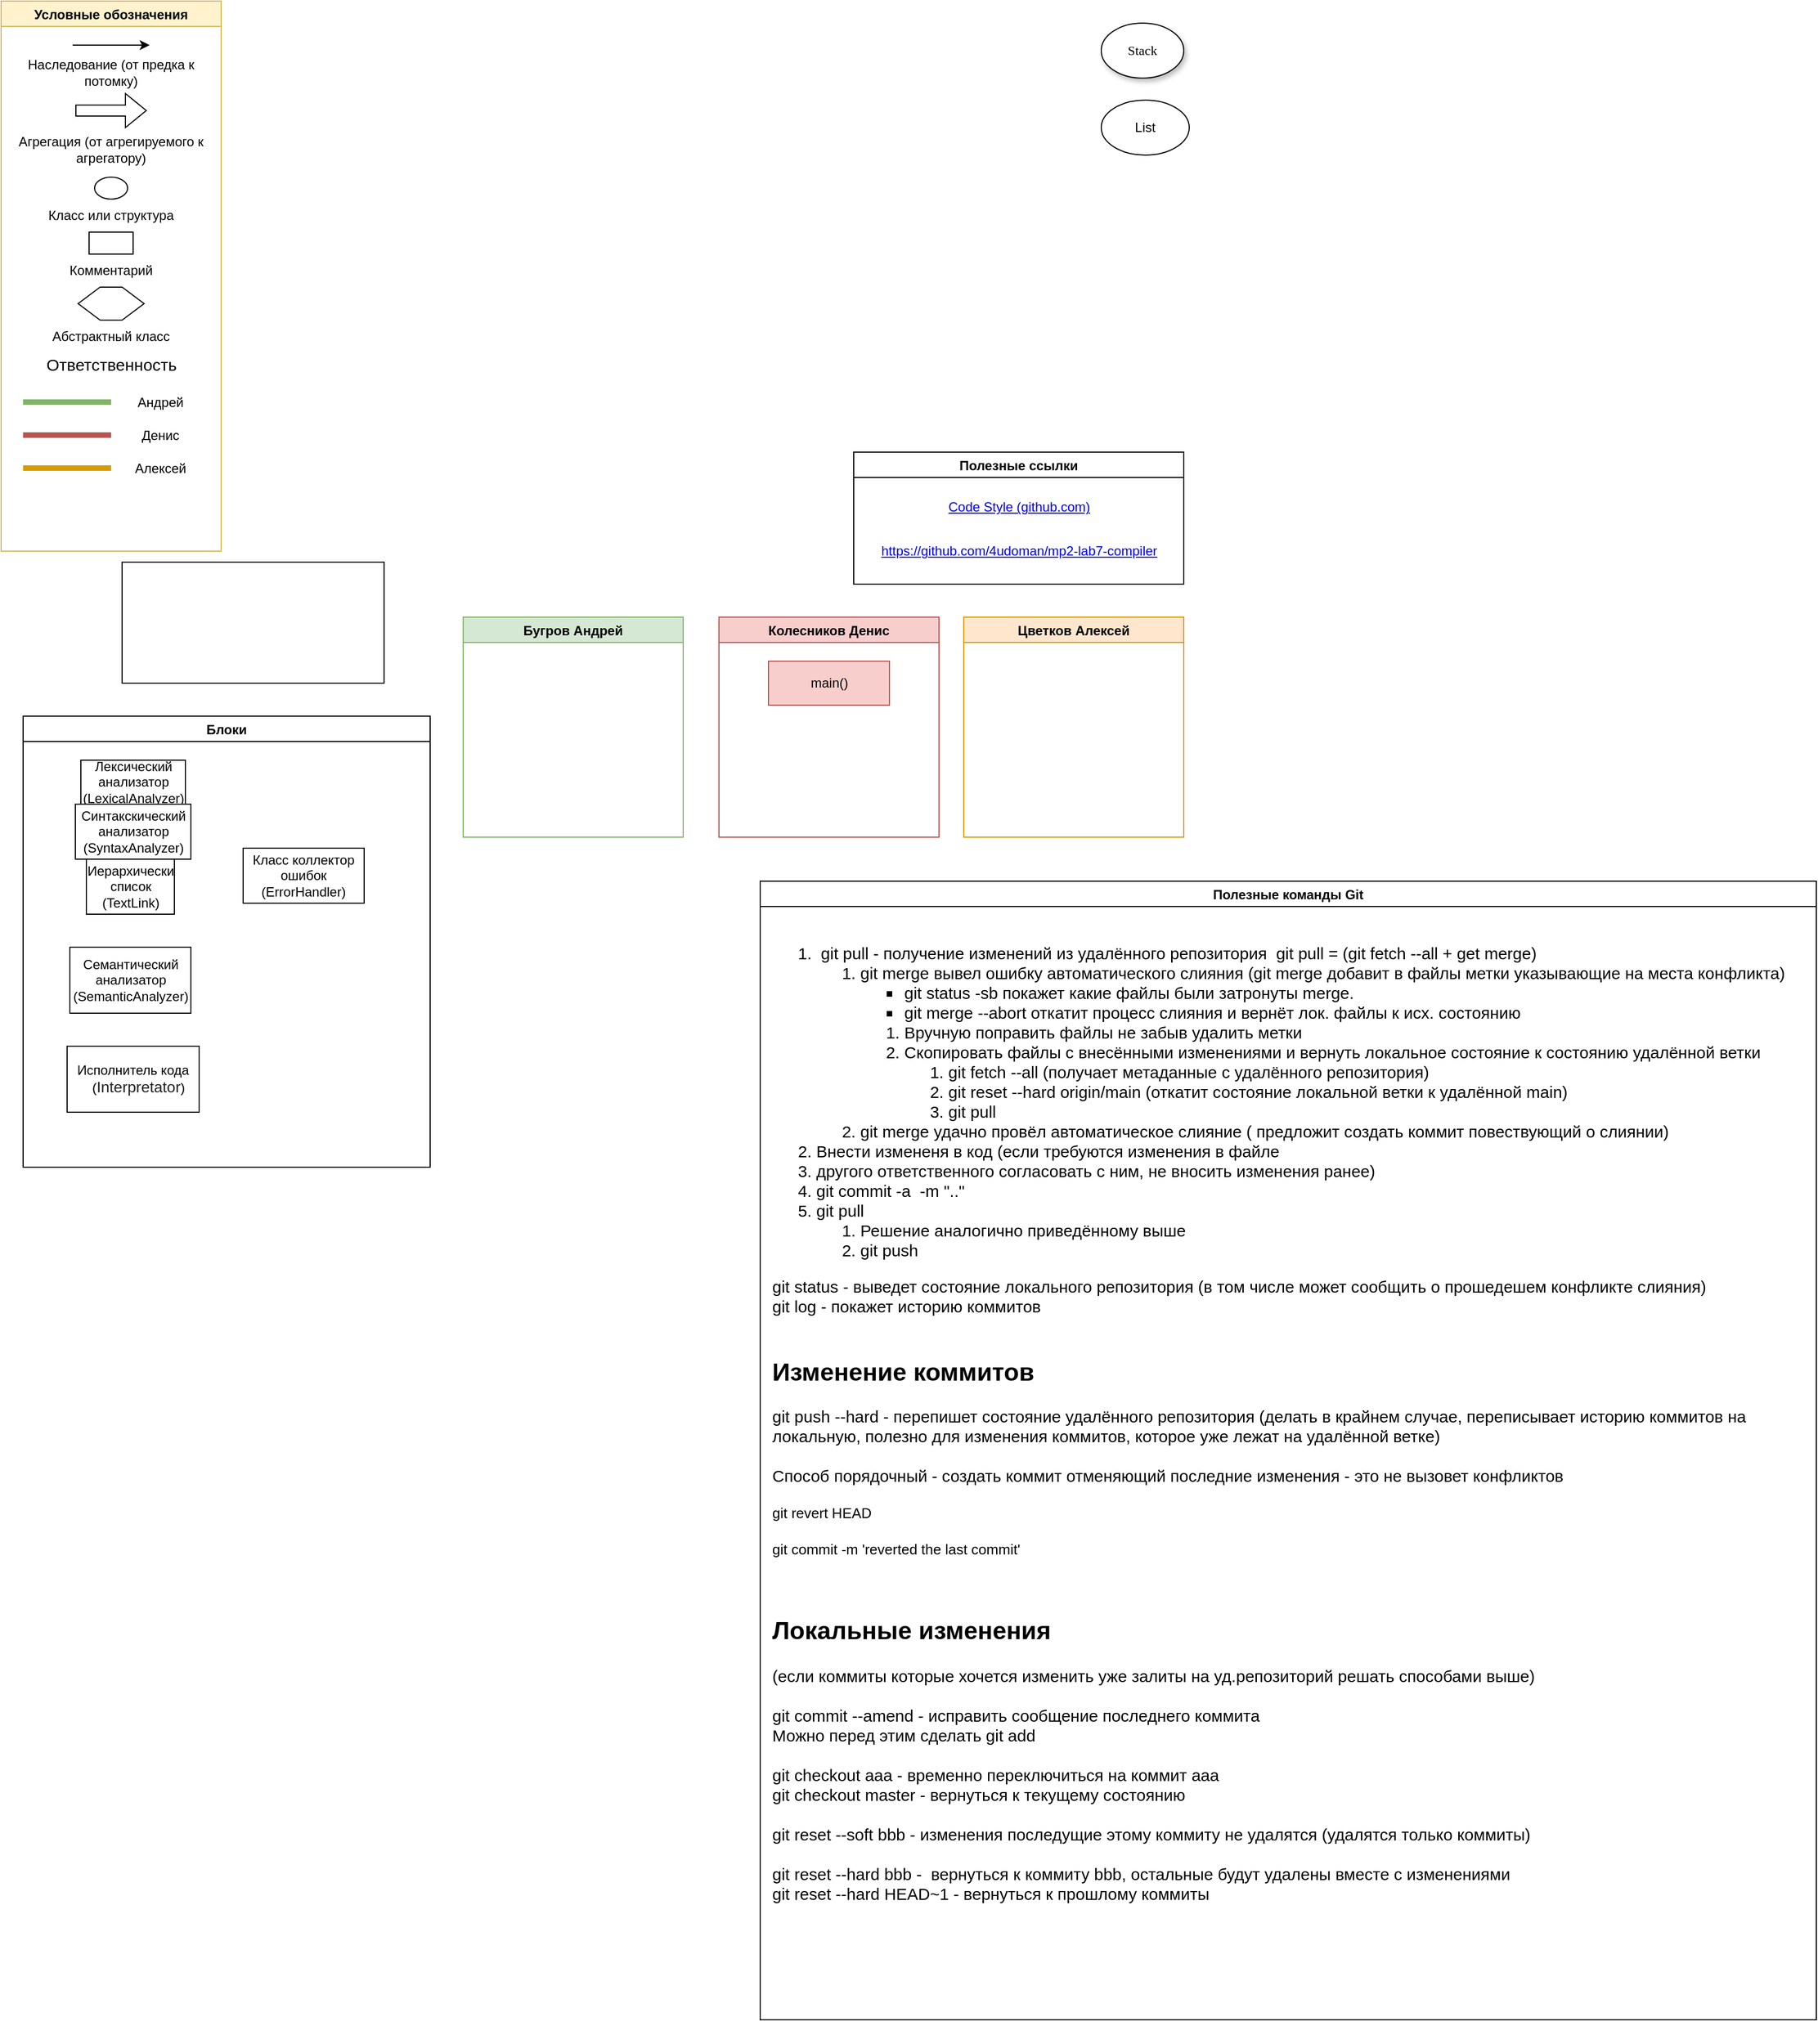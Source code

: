 <mxfile version="17.4.6" type="github">
  <diagram name="Page-1" id="42789a77-a242-8287-6e28-9cd8cfd52e62">
    <mxGraphModel dx="1422" dy="763" grid="1" gridSize="10" guides="1" tooltips="1" connect="1" arrows="1" fold="1" page="1" pageScale="1" pageWidth="1920" pageHeight="1200" background="none" math="0" shadow="0">
      <root>
        <mxCell id="0" />
        <mxCell id="1" parent="0" />
        <mxCell id="1ea317790d2ca983-3" value="Stack" style="ellipse;whiteSpace=wrap;html=1;rounded=0;shadow=1;comic=0;labelBackgroundColor=none;strokeWidth=1;fontFamily=Verdana;fontSize=12;align=center;" parent="1" vertex="1">
          <mxGeometry x="1000" y="20" width="75" height="50" as="geometry" />
        </mxCell>
        <mxCell id="iuW7hz9HEa-le5su57v6-1" value="Условные обозначения" style="swimlane;fillColor=#fff2cc;strokeColor=#d6b656;" parent="1" vertex="1">
          <mxGeometry width="200" height="500" as="geometry" />
        </mxCell>
        <mxCell id="iuW7hz9HEa-le5su57v6-2" value="" style="endArrow=classic;html=1;rounded=0;" parent="iuW7hz9HEa-le5su57v6-1" edge="1">
          <mxGeometry width="50" height="50" relative="1" as="geometry">
            <mxPoint x="65" y="40" as="sourcePoint" />
            <mxPoint x="135" y="40" as="targetPoint" />
          </mxGeometry>
        </mxCell>
        <mxCell id="iuW7hz9HEa-le5su57v6-3" value="Наследование (от предка к потомку)" style="text;html=1;strokeColor=none;fillColor=none;align=center;verticalAlign=middle;whiteSpace=wrap;rounded=0;" parent="iuW7hz9HEa-le5su57v6-1" vertex="1">
          <mxGeometry y="50" width="200" height="30" as="geometry" />
        </mxCell>
        <mxCell id="iuW7hz9HEa-le5su57v6-4" value="" style="shape=flexArrow;endArrow=classic;html=1;rounded=0;" parent="iuW7hz9HEa-le5su57v6-1" edge="1">
          <mxGeometry width="50" height="50" relative="1" as="geometry">
            <mxPoint x="67.5" y="99.5" as="sourcePoint" />
            <mxPoint x="132.5" y="99.5" as="targetPoint" />
          </mxGeometry>
        </mxCell>
        <mxCell id="iuW7hz9HEa-le5su57v6-5" value="Агрегация (от агрегируемого к агрегатору)" style="text;html=1;strokeColor=none;fillColor=none;align=center;verticalAlign=middle;whiteSpace=wrap;rounded=0;" parent="iuW7hz9HEa-le5su57v6-1" vertex="1">
          <mxGeometry y="120" width="200" height="30" as="geometry" />
        </mxCell>
        <mxCell id="iuW7hz9HEa-le5su57v6-6" value="" style="ellipse;whiteSpace=wrap;html=1;" parent="iuW7hz9HEa-le5su57v6-1" vertex="1">
          <mxGeometry x="85" y="160" width="30" height="20" as="geometry" />
        </mxCell>
        <mxCell id="iuW7hz9HEa-le5su57v6-7" value="Класс или структура" style="text;html=1;strokeColor=none;fillColor=none;align=center;verticalAlign=middle;whiteSpace=wrap;rounded=0;" parent="iuW7hz9HEa-le5su57v6-1" vertex="1">
          <mxGeometry x="40" y="180" width="120" height="30" as="geometry" />
        </mxCell>
        <mxCell id="iuW7hz9HEa-le5su57v6-10" value="" style="rounded=0;whiteSpace=wrap;html=1;" parent="iuW7hz9HEa-le5su57v6-1" vertex="1">
          <mxGeometry x="80" y="210" width="40" height="20" as="geometry" />
        </mxCell>
        <mxCell id="iuW7hz9HEa-le5su57v6-11" value="Комментарий" style="text;html=1;strokeColor=none;fillColor=none;align=center;verticalAlign=middle;whiteSpace=wrap;rounded=0;" parent="iuW7hz9HEa-le5su57v6-1" vertex="1">
          <mxGeometry x="70" y="230" width="60" height="30" as="geometry" />
        </mxCell>
        <mxCell id="iuW7hz9HEa-le5su57v6-13" value="" style="shape=hexagon;perimeter=hexagonPerimeter2;whiteSpace=wrap;html=1;fixedSize=1;" parent="iuW7hz9HEa-le5su57v6-1" vertex="1">
          <mxGeometry x="70" y="260" width="60" height="30" as="geometry" />
        </mxCell>
        <mxCell id="iuW7hz9HEa-le5su57v6-14" value="Абстрактный класс" style="text;html=1;strokeColor=none;fillColor=none;align=center;verticalAlign=middle;whiteSpace=wrap;rounded=0;" parent="iuW7hz9HEa-le5su57v6-1" vertex="1">
          <mxGeometry x="45" y="290" width="110" height="30" as="geometry" />
        </mxCell>
        <mxCell id="-pM-HTgVDpuhf9tNbvXT-4" value="" style="endArrow=none;html=1;rounded=0;fillColor=#d5e8d4;strokeColor=#82b366;strokeWidth=5;" parent="iuW7hz9HEa-le5su57v6-1" edge="1">
          <mxGeometry width="50" height="50" relative="1" as="geometry">
            <mxPoint x="20" y="364.5" as="sourcePoint" />
            <mxPoint x="100" y="364.5" as="targetPoint" />
          </mxGeometry>
        </mxCell>
        <mxCell id="-pM-HTgVDpuhf9tNbvXT-5" value="Ответственность" style="text;html=1;resizable=0;autosize=1;align=center;verticalAlign=middle;points=[];fillColor=none;strokeColor=none;rounded=0;fontSize=15;" parent="iuW7hz9HEa-le5su57v6-1" vertex="1">
          <mxGeometry x="35" y="320" width="130" height="20" as="geometry" />
        </mxCell>
        <mxCell id="-pM-HTgVDpuhf9tNbvXT-6" value="" style="endArrow=none;html=1;rounded=0;fillColor=#f8cecc;strokeColor=#b85450;strokeWidth=5;" parent="iuW7hz9HEa-le5su57v6-1" edge="1">
          <mxGeometry width="50" height="50" relative="1" as="geometry">
            <mxPoint x="20" y="394.5" as="sourcePoint" />
            <mxPoint x="100" y="394.5" as="targetPoint" />
          </mxGeometry>
        </mxCell>
        <mxCell id="-pM-HTgVDpuhf9tNbvXT-7" value="" style="endArrow=none;html=1;rounded=0;fillColor=#ffe6cc;strokeColor=#d79b00;strokeWidth=5;" parent="iuW7hz9HEa-le5su57v6-1" edge="1">
          <mxGeometry width="50" height="50" relative="1" as="geometry">
            <mxPoint x="20" y="424.5" as="sourcePoint" />
            <mxPoint x="100" y="424.5" as="targetPoint" />
          </mxGeometry>
        </mxCell>
        <mxCell id="-pM-HTgVDpuhf9tNbvXT-8" value="Андрей" style="text;html=1;strokeColor=none;fillColor=none;align=center;verticalAlign=middle;whiteSpace=wrap;rounded=0;" parent="iuW7hz9HEa-le5su57v6-1" vertex="1">
          <mxGeometry x="115" y="350" width="60" height="30" as="geometry" />
        </mxCell>
        <mxCell id="-pM-HTgVDpuhf9tNbvXT-9" value="Денис" style="text;html=1;strokeColor=none;fillColor=none;align=center;verticalAlign=middle;whiteSpace=wrap;rounded=0;" parent="iuW7hz9HEa-le5su57v6-1" vertex="1">
          <mxGeometry x="115" y="380" width="60" height="30" as="geometry" />
        </mxCell>
        <mxCell id="-pM-HTgVDpuhf9tNbvXT-10" value="Алексей" style="text;html=1;strokeColor=none;fillColor=none;align=center;verticalAlign=middle;whiteSpace=wrap;rounded=0;" parent="iuW7hz9HEa-le5su57v6-1" vertex="1">
          <mxGeometry x="115" y="410" width="60" height="30" as="geometry" />
        </mxCell>
        <mxCell id="pSLm4igQXvGaD_Qqo5TO-2" value="" style="rounded=0;whiteSpace=wrap;html=1;" parent="1" vertex="1">
          <mxGeometry x="109.99" y="510" width="238.13" height="110" as="geometry" />
        </mxCell>
        <mxCell id="lb1J8IbFt9z_0kmrgKfr-1" value="Полезные ссылки" style="swimlane;" parent="1" vertex="1">
          <mxGeometry x="775" y="410" width="300" height="120" as="geometry" />
        </mxCell>
        <mxCell id="lb1J8IbFt9z_0kmrgKfr-4" value="&lt;a href=&quot;https://gist.github.com/ParkerProbe/62390cf65179a78cba430d15e39f2079&quot;&gt;Code Style (github.com)&lt;/a&gt;" style="text;html=1;align=center;verticalAlign=middle;resizable=0;points=[];autosize=1;strokeColor=none;fillColor=none;" parent="lb1J8IbFt9z_0kmrgKfr-1" vertex="1">
          <mxGeometry x="80" y="40" width="140" height="20" as="geometry" />
        </mxCell>
        <mxCell id="lb1J8IbFt9z_0kmrgKfr-5" value="&lt;a href=&quot;https://github.com/4udoman/mp2-lab7-compiler&quot;&gt;https://github.com/4udoman/mp2-lab7-compiler&lt;/a&gt;" style="text;html=1;align=center;verticalAlign=middle;resizable=0;points=[];autosize=1;strokeColor=none;fillColor=none;" parent="lb1J8IbFt9z_0kmrgKfr-1" vertex="1">
          <mxGeometry x="15" y="80" width="270" height="20" as="geometry" />
        </mxCell>
        <mxCell id="lb1J8IbFt9z_0kmrgKfr-31" value="Бугров Андрей" style="swimlane;fillColor=#d5e8d4;strokeColor=#82b366;" parent="1" vertex="1">
          <mxGeometry x="420" y="560" width="200" height="200" as="geometry" />
        </mxCell>
        <mxCell id="lb1J8IbFt9z_0kmrgKfr-49" value="Колесников Денис" style="swimlane;fillColor=#f8cecc;strokeColor=#b85450;" parent="1" vertex="1">
          <mxGeometry x="652.5" y="560" width="200" height="200" as="geometry" />
        </mxCell>
        <mxCell id="0fknKg0I96SZaBarsdJD-10" value="main()" style="rounded=0;whiteSpace=wrap;html=1;fillColor=#f8cecc;strokeColor=#b85450;" parent="lb1J8IbFt9z_0kmrgKfr-49" vertex="1">
          <mxGeometry x="45" y="40" width="110" height="40" as="geometry" />
        </mxCell>
        <mxCell id="lb1J8IbFt9z_0kmrgKfr-50" value="Цветков Алексей" style="swimlane;fillColor=#ffe6cc;strokeColor=#d79b00;" parent="1" vertex="1">
          <mxGeometry x="875" y="560" width="200" height="200" as="geometry" />
        </mxCell>
        <mxCell id="lb1J8IbFt9z_0kmrgKfr-58" value="Блоки" style="swimlane;" parent="1" vertex="1">
          <mxGeometry x="20" y="650" width="370" height="410" as="geometry" />
        </mxCell>
        <mxCell id="0fknKg0I96SZaBarsdJD-8" value="Семантический&lt;br&gt;анализатор&lt;br&gt;(SemanticAnalyzer)" style="rounded=0;whiteSpace=wrap;html=1;" parent="lb1J8IbFt9z_0kmrgKfr-58" vertex="1">
          <mxGeometry x="42.5" y="210" width="110" height="60" as="geometry" />
        </mxCell>
        <mxCell id="0fknKg0I96SZaBarsdJD-9" value="Исполнитель кода&lt;br&gt;&lt;div&gt;&lt;span&gt;&amp;nbsp; &amp;nbsp;(&lt;/span&gt;&lt;font color=&quot;#202122&quot; face=&quot;sans-serif&quot;&gt;&lt;span style=&quot;font-size: 14px ; background-color: rgb(255 , 255 , 255)&quot;&gt;Interpretator&lt;/span&gt;&lt;/font&gt;&lt;span&gt;)&lt;/span&gt;&lt;/div&gt;" style="rounded=0;whiteSpace=wrap;html=1;" parent="lb1J8IbFt9z_0kmrgKfr-58" vertex="1">
          <mxGeometry x="40" y="300" width="120" height="60" as="geometry" />
        </mxCell>
        <mxCell id="lb1J8IbFt9z_0kmrgKfr-75" value="Класс коллектор ошибок&lt;br&gt;(ErrorHandler)" style="rounded=0;whiteSpace=wrap;html=1;" parent="lb1J8IbFt9z_0kmrgKfr-58" vertex="1">
          <mxGeometry x="200" y="120" width="110" height="50" as="geometry" />
        </mxCell>
        <mxCell id="0fknKg0I96SZaBarsdJD-11" value="" style="group" parent="lb1J8IbFt9z_0kmrgKfr-58" vertex="1" connectable="0">
          <mxGeometry x="47.5" y="40" width="105" height="140" as="geometry" />
        </mxCell>
        <mxCell id="0fknKg0I96SZaBarsdJD-1" value="Лексический анализатор&lt;br&gt;(LexicalAnalyzer)" style="rounded=0;whiteSpace=wrap;html=1;" parent="0fknKg0I96SZaBarsdJD-11" vertex="1">
          <mxGeometry x="5" width="95" height="40" as="geometry" />
        </mxCell>
        <mxCell id="0fknKg0I96SZaBarsdJD-6" value="" style="group" parent="0fknKg0I96SZaBarsdJD-11" vertex="1" connectable="0">
          <mxGeometry y="40" width="105" height="100" as="geometry" />
        </mxCell>
        <mxCell id="0fknKg0I96SZaBarsdJD-2" value="Синтакскический&lt;br&gt;анализатор&lt;br&gt;(SyntaxAnalyzer)" style="rounded=0;whiteSpace=wrap;html=1;" parent="0fknKg0I96SZaBarsdJD-6" vertex="1">
          <mxGeometry width="105" height="50" as="geometry" />
        </mxCell>
        <mxCell id="0fknKg0I96SZaBarsdJD-5" value="Иерархически&lt;br&gt;список&lt;br&gt;(TextLink)" style="rounded=0;whiteSpace=wrap;html=1;points=[[0,0,0,0,0],[0,0.23,0,0,0],[0,0.5,0,0,0],[0,0.77,0,0,0],[0,1,0,0,0],[0.25,0,0,0,0],[0.25,1,0,0,0],[0.5,0,0,0,0],[0.5,1,0,0,0],[0.75,0,0,0,0],[0.75,1,0,0,0],[1,0,0,0,0],[1,0.27,0,0,0],[1,0.5,0,0,0],[1,0.77,0,0,0],[1,1,0,0,0]];" parent="0fknKg0I96SZaBarsdJD-6" vertex="1">
          <mxGeometry x="10" y="50" width="80" height="50" as="geometry" />
        </mxCell>
        <mxCell id="ob3So-rM5bVcGHjbNZR2-1" value="Полезные команды Git" style="swimlane;" parent="1" vertex="1">
          <mxGeometry x="690" y="800" width="960" height="1035" as="geometry" />
        </mxCell>
        <mxCell id="ob3So-rM5bVcGHjbNZR2-3" value="&lt;span style=&quot;font-family: , &amp;#34;blinkmacsystemfont&amp;#34; , &amp;#34;roboto&amp;#34; , &amp;#34;helvetica neue&amp;#34; , &amp;#34;geneva&amp;#34; , &amp;#34;noto sans armenian&amp;#34; , &amp;#34;noto sans bengali&amp;#34; , &amp;#34;noto sans cherokee&amp;#34; , &amp;#34;noto sans devanagari&amp;#34; , &amp;#34;noto sans ethiopic&amp;#34; , &amp;#34;noto sans georgian&amp;#34; , &amp;#34;noto sans hebrew&amp;#34; , &amp;#34;noto sans kannada&amp;#34; , &amp;#34;noto sans khmer&amp;#34; , &amp;#34;noto sans lao&amp;#34; , &amp;#34;noto sans osmanya&amp;#34; , &amp;#34;noto sans tamil&amp;#34; , &amp;#34;noto sans telugu&amp;#34; , &amp;#34;noto sans thai&amp;#34; , &amp;#34;arial&amp;#34; , &amp;#34;tahoma&amp;#34; , &amp;#34;verdana&amp;#34; , sans-serif ; font-size: 13px ; text-align: left ; background-color: rgb(255 , 255 , 255)&quot;&gt;&lt;br&gt;&lt;/span&gt;" style="text;html=1;align=center;verticalAlign=middle;resizable=0;points=[];autosize=1;strokeColor=none;fillColor=none;" parent="ob3So-rM5bVcGHjbNZR2-1" vertex="1">
          <mxGeometry x="160" y="35" width="20" height="20" as="geometry" />
        </mxCell>
        <mxCell id="-pM-HTgVDpuhf9tNbvXT-16" value="&lt;ol&gt;&lt;li&gt;&lt;span&gt;&amp;nbsp;git pull - получение изменений из удалённого репозитория&amp;nbsp; git pull = (git fetch --all + get merge)&lt;/span&gt;&lt;/li&gt;&lt;ol&gt;&lt;li&gt;git merge вывел ошибку автоматического слияния (git merge добавит в файлы метки указывающие на места конфликта)&lt;/li&gt;&lt;ul&gt;&lt;li&gt;&lt;span&gt;git status -sb покажет какие файлы были затронуты merge.&amp;nbsp;&lt;/span&gt;&lt;/li&gt;&lt;li&gt;&lt;span&gt;git merge --abort откатит процесс слияния и вернёт лок. файлы к исх. состоянию&lt;/span&gt;&lt;/li&gt;&lt;/ul&gt;&lt;ol&gt;&lt;li&gt;Вручную поправить файлы не забыв удалить метки&lt;/li&gt;&lt;li&gt;Скопировать файлы с внесёнными изменениями и вернуть локальное состояние к состоянию удалённой ветки&lt;/li&gt;&lt;ol&gt;&lt;li&gt;git fetch --all (получает метаданные с удалённого репозитория)&lt;/li&gt;&lt;li&gt;git reset --hard origin/main (откатит состояние локальной ветки к удалённой main)&lt;/li&gt;&lt;li&gt;git pull&lt;/li&gt;&lt;/ol&gt;&lt;/ol&gt;&lt;li&gt;git merge удачно провёл автоматическое слияние ( предложит создать коммит повествующий о слиянии)&lt;/li&gt;&lt;/ol&gt;&lt;li&gt;&lt;font style=&quot;font-size: 15px&quot;&gt;&lt;font style=&quot;font-size: 15px&quot;&gt;Внести измененя в код (если требуются изменения в файле &lt;/font&gt;&lt;/font&gt;&lt;/li&gt;&lt;li&gt;&lt;font style=&quot;font-size: 15px&quot;&gt;&lt;font style=&quot;font-size: 15px&quot;&gt;другого ответственного согласовать с ним, не вносить изменения ранее)&lt;/font&gt;&lt;/font&gt;&lt;/li&gt;&lt;li&gt;&lt;font style=&quot;font-size: 15px&quot;&gt;git commit -a&amp;nbsp; -m &quot;..&quot;&lt;/font&gt;&lt;/li&gt;&lt;li&gt;&lt;font style=&quot;font-size: 15px&quot;&gt;git pull&amp;nbsp;&lt;/font&gt;&lt;/li&gt;&lt;ol&gt;&lt;li&gt;&lt;font style=&quot;font-size: 15px&quot;&gt;Решение аналогично приведённому выше&lt;/font&gt;&lt;/li&gt;&lt;li&gt;git push&lt;/li&gt;&lt;/ol&gt;&lt;/ol&gt;&lt;div&gt;git status - выведет состояние локального репозитория (в том числе может сообщить о прошедешем конфликте слияния)&lt;/div&gt;&lt;div&gt;git log - покажет историю коммитов&lt;/div&gt;&lt;div&gt;&lt;br&gt;&lt;/div&gt;&lt;h2&gt;Изменение коммитов&lt;/h2&gt;&lt;div&gt;git push --hard - перепишет состояние удалённого репозитория (делать в крайнем случае, переписывает историю коммитов на&lt;/div&gt;&lt;div&gt;локальную, полезно для изменения коммитов,&amp;nbsp;&lt;span&gt;которое уже ле&lt;/span&gt;&lt;span&gt;жат на удалённой ветке)&lt;/span&gt;&lt;/div&gt;&lt;div&gt;&lt;br&gt;&lt;/div&gt;&lt;div&gt;Способ порядочный - создать коммит отменяющий последние изменения - это не вызовет конфликтов&lt;/div&gt;&lt;p&gt;&lt;span style=&quot;background-color: transparent ; font-family: inherit ; font-style: inherit ; font-weight: inherit ; font-size: 13px&quot;&gt;git revert HEAD&lt;br&gt;&lt;/span&gt;&lt;p&gt;&lt;span style=&quot;background-color: transparent ; font-family: inherit ; font-style: inherit ; font-weight: inherit ; font-size: 13px&quot;&gt;git commit -m&amp;nbsp;&lt;/span&gt;&lt;span class=&quot;hljs-string&quot; style=&quot;background-color: transparent ; font-family: inherit ; font-style: inherit ; font-variant: inherit ; font-weight: inherit ; font-size: 13px ; margin: 0px ; padding: 0px ; border: 0px ; font-stretch: inherit ; line-height: inherit ; vertical-align: baseline ; box-sizing: inherit&quot;&gt;&#39;reverted the last commit&#39;&lt;/span&gt;&lt;/p&gt;&lt;/p&gt;&lt;p&gt;&lt;span class=&quot;hljs-string&quot; style=&quot;background-color: transparent ; font-family: inherit ; font-style: inherit ; font-variant: inherit ; font-weight: inherit ; font-size: 13px ; margin: 0px ; padding: 0px ; border: 0px ; font-stretch: inherit ; line-height: inherit ; vertical-align: baseline ; box-sizing: inherit&quot;&gt;&lt;br&gt;&lt;/span&gt;&lt;/p&gt;&lt;h2&gt;Локальные изменения&lt;/h2&gt;&lt;div&gt;(если коммиты которые хочется изменить уже залиты на уд.репозиторий решать способами выше)&lt;/div&gt;&lt;div&gt;&lt;br&gt;&lt;/div&gt;&lt;div&gt;git commit --amend - исправить сообщение последнего коммита&lt;/div&gt;&lt;div&gt;Можно перед этим сделать git add&amp;nbsp;&lt;/div&gt;&lt;div&gt;&lt;br&gt;&lt;/div&gt;&lt;div&gt;git checkout aaa - временно переключиться на коммит aaa&lt;/div&gt;&lt;div&gt;git checkout master - вернуться к текущему состоянию&lt;/div&gt;&lt;div&gt;&lt;br&gt;&lt;/div&gt;&lt;div&gt;git reset --soft bbb - изменения последущие этому коммиту не удалятся (удалятся только коммиты)&amp;nbsp;&lt;br&gt;&lt;/div&gt;&lt;div&gt;&lt;br&gt;&lt;/div&gt;&lt;div&gt;git reset --hard bbb -&amp;nbsp; вернуться к коммиту bbb, остальные будут удалены вместе с изменениями&lt;/div&gt;&lt;div&gt;git reset --hard HEAD~1 - вернуться к прошлому коммиты&lt;/div&gt;&lt;div&gt;&lt;code class=&quot;hljs language-css&quot; style=&quot;margin: 0px ; padding: 0px ; border: 0px ; font-style: inherit ; font-variant: inherit ; font-weight: inherit ; font-stretch: inherit ; line-height: inherit ; font-family: inherit ; vertical-align: baseline ; box-sizing: inherit ; background-color: transparent&quot;&gt;&lt;br&gt;&lt;/code&gt;&lt;/div&gt;&lt;div&gt;&lt;br&gt;&lt;/div&gt;&lt;div&gt;&lt;br&gt;&lt;/div&gt;&lt;div&gt;&lt;br&gt;&lt;/div&gt;&lt;div&gt;&lt;br&gt;&lt;/div&gt;&lt;div&gt;&lt;br&gt;&lt;/div&gt;&lt;div&gt;&lt;br&gt;&lt;/div&gt;" style="text;html=1;resizable=0;autosize=1;align=left;verticalAlign=top;points=[];fillColor=none;strokeColor=none;rounded=0;fontSize=15;" parent="ob3So-rM5bVcGHjbNZR2-1" vertex="1">
          <mxGeometry x="9" y="35" width="940" height="1000" as="geometry" />
        </mxCell>
        <mxCell id="-pM-HTgVDpuhf9tNbvXT-3" value="List" style="ellipse;whiteSpace=wrap;html=1;" parent="1" vertex="1">
          <mxGeometry x="1000" y="90" width="80" height="50" as="geometry" />
        </mxCell>
      </root>
    </mxGraphModel>
  </diagram>
</mxfile>
